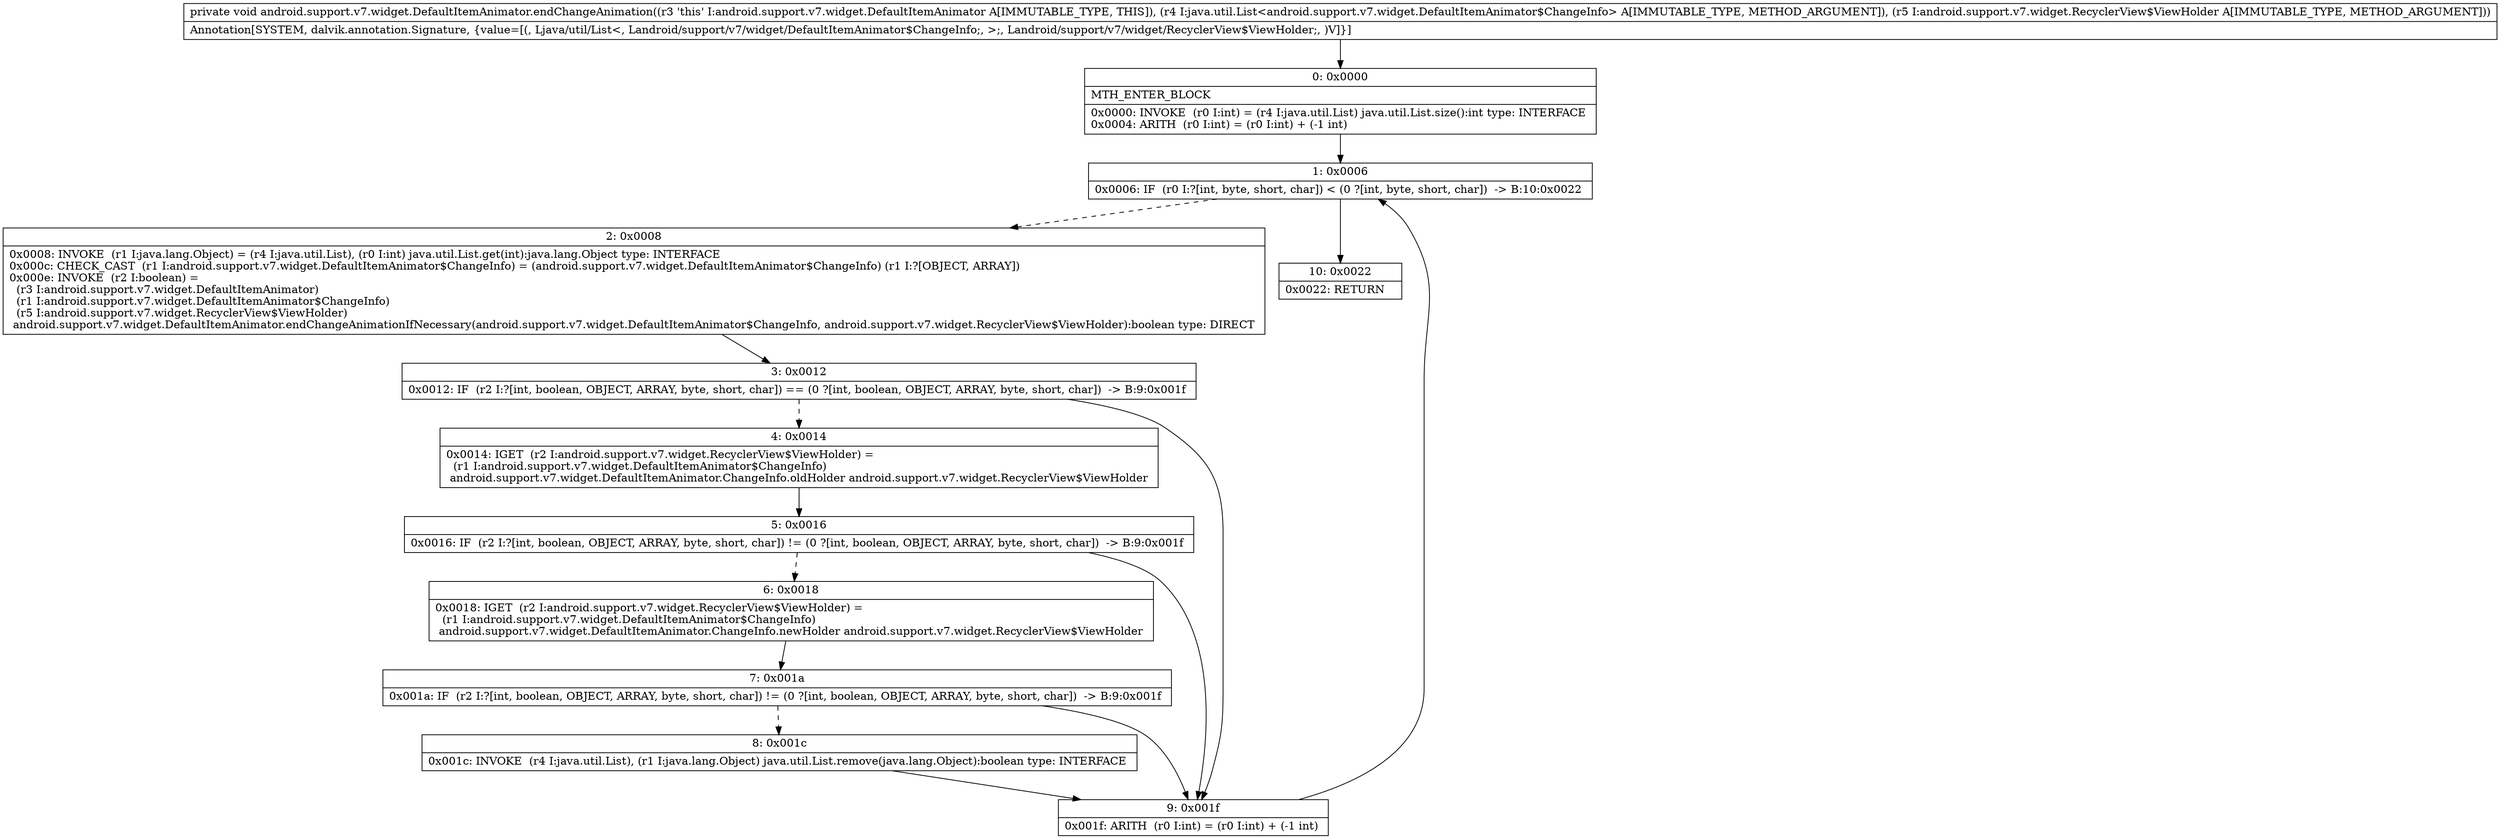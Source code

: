 digraph "CFG forandroid.support.v7.widget.DefaultItemAnimator.endChangeAnimation(Ljava\/util\/List;Landroid\/support\/v7\/widget\/RecyclerView$ViewHolder;)V" {
Node_0 [shape=record,label="{0\:\ 0x0000|MTH_ENTER_BLOCK\l|0x0000: INVOKE  (r0 I:int) = (r4 I:java.util.List) java.util.List.size():int type: INTERFACE \l0x0004: ARITH  (r0 I:int) = (r0 I:int) + (\-1 int) \l}"];
Node_1 [shape=record,label="{1\:\ 0x0006|0x0006: IF  (r0 I:?[int, byte, short, char]) \< (0 ?[int, byte, short, char])  \-\> B:10:0x0022 \l}"];
Node_2 [shape=record,label="{2\:\ 0x0008|0x0008: INVOKE  (r1 I:java.lang.Object) = (r4 I:java.util.List), (r0 I:int) java.util.List.get(int):java.lang.Object type: INTERFACE \l0x000c: CHECK_CAST  (r1 I:android.support.v7.widget.DefaultItemAnimator$ChangeInfo) = (android.support.v7.widget.DefaultItemAnimator$ChangeInfo) (r1 I:?[OBJECT, ARRAY]) \l0x000e: INVOKE  (r2 I:boolean) = \l  (r3 I:android.support.v7.widget.DefaultItemAnimator)\l  (r1 I:android.support.v7.widget.DefaultItemAnimator$ChangeInfo)\l  (r5 I:android.support.v7.widget.RecyclerView$ViewHolder)\l android.support.v7.widget.DefaultItemAnimator.endChangeAnimationIfNecessary(android.support.v7.widget.DefaultItemAnimator$ChangeInfo, android.support.v7.widget.RecyclerView$ViewHolder):boolean type: DIRECT \l}"];
Node_3 [shape=record,label="{3\:\ 0x0012|0x0012: IF  (r2 I:?[int, boolean, OBJECT, ARRAY, byte, short, char]) == (0 ?[int, boolean, OBJECT, ARRAY, byte, short, char])  \-\> B:9:0x001f \l}"];
Node_4 [shape=record,label="{4\:\ 0x0014|0x0014: IGET  (r2 I:android.support.v7.widget.RecyclerView$ViewHolder) = \l  (r1 I:android.support.v7.widget.DefaultItemAnimator$ChangeInfo)\l android.support.v7.widget.DefaultItemAnimator.ChangeInfo.oldHolder android.support.v7.widget.RecyclerView$ViewHolder \l}"];
Node_5 [shape=record,label="{5\:\ 0x0016|0x0016: IF  (r2 I:?[int, boolean, OBJECT, ARRAY, byte, short, char]) != (0 ?[int, boolean, OBJECT, ARRAY, byte, short, char])  \-\> B:9:0x001f \l}"];
Node_6 [shape=record,label="{6\:\ 0x0018|0x0018: IGET  (r2 I:android.support.v7.widget.RecyclerView$ViewHolder) = \l  (r1 I:android.support.v7.widget.DefaultItemAnimator$ChangeInfo)\l android.support.v7.widget.DefaultItemAnimator.ChangeInfo.newHolder android.support.v7.widget.RecyclerView$ViewHolder \l}"];
Node_7 [shape=record,label="{7\:\ 0x001a|0x001a: IF  (r2 I:?[int, boolean, OBJECT, ARRAY, byte, short, char]) != (0 ?[int, boolean, OBJECT, ARRAY, byte, short, char])  \-\> B:9:0x001f \l}"];
Node_8 [shape=record,label="{8\:\ 0x001c|0x001c: INVOKE  (r4 I:java.util.List), (r1 I:java.lang.Object) java.util.List.remove(java.lang.Object):boolean type: INTERFACE \l}"];
Node_9 [shape=record,label="{9\:\ 0x001f|0x001f: ARITH  (r0 I:int) = (r0 I:int) + (\-1 int) \l}"];
Node_10 [shape=record,label="{10\:\ 0x0022|0x0022: RETURN   \l}"];
MethodNode[shape=record,label="{private void android.support.v7.widget.DefaultItemAnimator.endChangeAnimation((r3 'this' I:android.support.v7.widget.DefaultItemAnimator A[IMMUTABLE_TYPE, THIS]), (r4 I:java.util.List\<android.support.v7.widget.DefaultItemAnimator$ChangeInfo\> A[IMMUTABLE_TYPE, METHOD_ARGUMENT]), (r5 I:android.support.v7.widget.RecyclerView$ViewHolder A[IMMUTABLE_TYPE, METHOD_ARGUMENT]))  | Annotation[SYSTEM, dalvik.annotation.Signature, \{value=[(, Ljava\/util\/List\<, Landroid\/support\/v7\/widget\/DefaultItemAnimator$ChangeInfo;, \>;, Landroid\/support\/v7\/widget\/RecyclerView$ViewHolder;, )V]\}]\l}"];
MethodNode -> Node_0;
Node_0 -> Node_1;
Node_1 -> Node_2[style=dashed];
Node_1 -> Node_10;
Node_2 -> Node_3;
Node_3 -> Node_4[style=dashed];
Node_3 -> Node_9;
Node_4 -> Node_5;
Node_5 -> Node_6[style=dashed];
Node_5 -> Node_9;
Node_6 -> Node_7;
Node_7 -> Node_8[style=dashed];
Node_7 -> Node_9;
Node_8 -> Node_9;
Node_9 -> Node_1;
}

